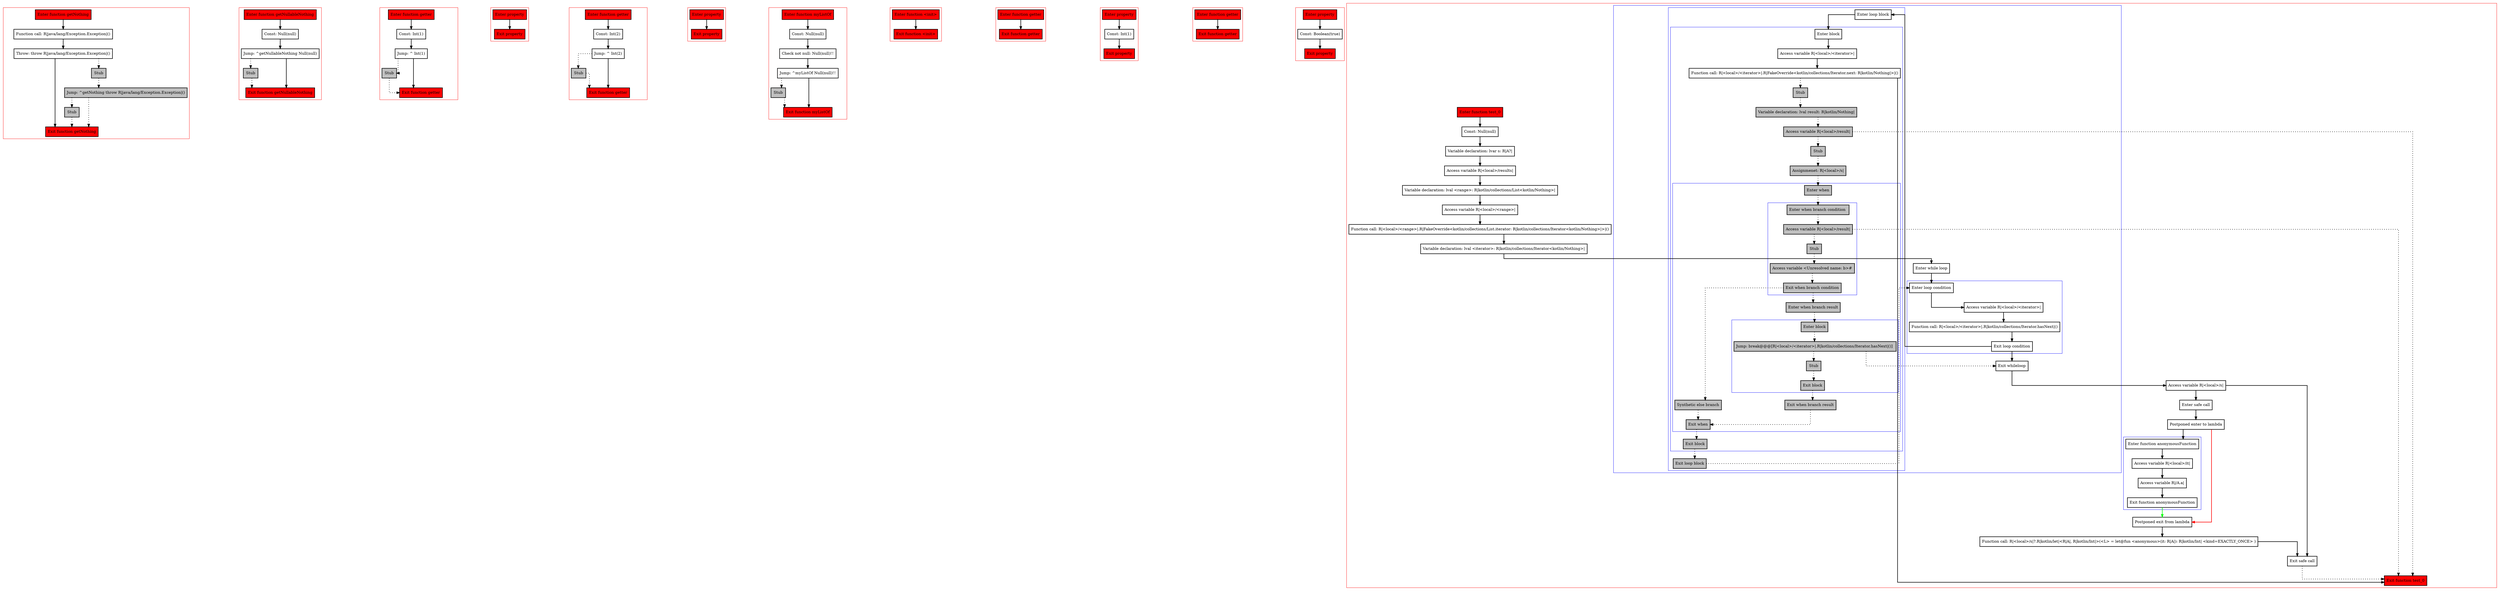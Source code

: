 digraph smartcastToNothing_kt {
    graph [splines=ortho nodesep=3]
    node [shape=box penwidth=2]
    edge [penwidth=2]

    subgraph cluster_0 {
        color=red
        0 [label="Enter function getNothing" style="filled" fillcolor=red];
        1 [label="Function call: R|java/lang/Exception.Exception|()"];
        2 [label="Throw: throw R|java/lang/Exception.Exception|()"];
        3 [label="Stub" style="filled" fillcolor=gray];
        4 [label="Jump: ^getNothing throw R|java/lang/Exception.Exception|()" style="filled" fillcolor=gray];
        5 [label="Stub" style="filled" fillcolor=gray];
        6 [label="Exit function getNothing" style="filled" fillcolor=red];
    }

    0 -> {1};
    1 -> {2};
    2 -> {6};
    2 -> {3} [style=dotted];
    3 -> {4} [style=dotted];
    4 -> {6 5} [style=dotted];
    5 -> {6} [style=dotted];

    subgraph cluster_1 {
        color=red
        7 [label="Enter function getNullableNothing" style="filled" fillcolor=red];
        8 [label="Const: Null(null)"];
        9 [label="Jump: ^getNullableNothing Null(null)"];
        10 [label="Stub" style="filled" fillcolor=gray];
        11 [label="Exit function getNullableNothing" style="filled" fillcolor=red];
    }

    7 -> {8};
    8 -> {9};
    9 -> {11};
    9 -> {10} [style=dotted];
    10 -> {11} [style=dotted];

    subgraph cluster_2 {
        color=red
        12 [label="Enter function getter" style="filled" fillcolor=red];
        13 [label="Const: Int(1)"];
        14 [label="Jump: ^ Int(1)"];
        15 [label="Stub" style="filled" fillcolor=gray];
        16 [label="Exit function getter" style="filled" fillcolor=red];
    }

    12 -> {13};
    13 -> {14};
    14 -> {16};
    14 -> {15} [style=dotted];
    15 -> {16} [style=dotted];

    subgraph cluster_3 {
        color=red
        17 [label="Enter property" style="filled" fillcolor=red];
        18 [label="Exit property" style="filled" fillcolor=red];
    }

    17 -> {18};

    subgraph cluster_4 {
        color=red
        19 [label="Enter function getter" style="filled" fillcolor=red];
        20 [label="Const: Int(2)"];
        21 [label="Jump: ^ Int(2)"];
        22 [label="Stub" style="filled" fillcolor=gray];
        23 [label="Exit function getter" style="filled" fillcolor=red];
    }

    19 -> {20};
    20 -> {21};
    21 -> {23};
    21 -> {22} [style=dotted];
    22 -> {23} [style=dotted];

    subgraph cluster_5 {
        color=red
        24 [label="Enter property" style="filled" fillcolor=red];
        25 [label="Exit property" style="filled" fillcolor=red];
    }

    24 -> {25};

    subgraph cluster_6 {
        color=red
        26 [label="Enter function myListOf" style="filled" fillcolor=red];
        27 [label="Const: Null(null)"];
        28 [label="Check not null: Null(null)!!"];
        29 [label="Jump: ^myListOf Null(null)!!"];
        30 [label="Stub" style="filled" fillcolor=gray];
        31 [label="Exit function myListOf" style="filled" fillcolor=red];
    }

    26 -> {27};
    27 -> {28};
    28 -> {29};
    29 -> {31};
    29 -> {30} [style=dotted];
    30 -> {31} [style=dotted];

    subgraph cluster_7 {
        color=red
        32 [label="Enter function <init>" style="filled" fillcolor=red];
        33 [label="Exit function <init>" style="filled" fillcolor=red];
    }

    32 -> {33};

    subgraph cluster_8 {
        color=red
        34 [label="Enter function getter" style="filled" fillcolor=red];
        35 [label="Exit function getter" style="filled" fillcolor=red];
    }

    34 -> {35};

    subgraph cluster_9 {
        color=red
        36 [label="Enter property" style="filled" fillcolor=red];
        37 [label="Const: Int(1)"];
        38 [label="Exit property" style="filled" fillcolor=red];
    }

    36 -> {37};
    37 -> {38};

    subgraph cluster_10 {
        color=red
        39 [label="Enter function getter" style="filled" fillcolor=red];
        40 [label="Exit function getter" style="filled" fillcolor=red];
    }

    39 -> {40};

    subgraph cluster_11 {
        color=red
        41 [label="Enter property" style="filled" fillcolor=red];
        42 [label="Const: Boolean(true)"];
        43 [label="Exit property" style="filled" fillcolor=red];
    }

    41 -> {42};
    42 -> {43};

    subgraph cluster_12 {
        color=red
        44 [label="Enter function test_0" style="filled" fillcolor=red];
        45 [label="Const: Null(null)"];
        46 [label="Variable declaration: lvar s: R|A?|"];
        47 [label="Access variable R|<local>/results|"];
        48 [label="Variable declaration: lval <range>: R|kotlin/collections/List<kotlin/Nothing>|"];
        49 [label="Access variable R|<local>/<range>|"];
        50 [label="Function call: R|<local>/<range>|.R|FakeOverride<kotlin/collections/List.iterator: R|kotlin/collections/Iterator<kotlin/Nothing>|>|()"];
        51 [label="Variable declaration: lval <iterator>: R|kotlin/collections/Iterator<kotlin/Nothing>|"];
        subgraph cluster_13 {
            color=blue
            52 [label="Enter while loop"];
            subgraph cluster_14 {
                color=blue
                53 [label="Enter loop condition"];
                54 [label="Access variable R|<local>/<iterator>|"];
                55 [label="Function call: R|<local>/<iterator>|.R|kotlin/collections/Iterator.hasNext|()"];
                56 [label="Exit loop condition"];
            }
            subgraph cluster_15 {
                color=blue
                57 [label="Enter loop block"];
                subgraph cluster_16 {
                    color=blue
                    58 [label="Enter block"];
                    59 [label="Access variable R|<local>/<iterator>|"];
                    60 [label="Function call: R|<local>/<iterator>|.R|FakeOverride<kotlin/collections/Iterator.next: R|kotlin/Nothing|>|()"];
                    61 [label="Stub" style="filled" fillcolor=gray];
                    62 [label="Variable declaration: lval result: R|kotlin/Nothing|" style="filled" fillcolor=gray];
                    63 [label="Access variable R|<local>/result|" style="filled" fillcolor=gray];
                    64 [label="Stub" style="filled" fillcolor=gray];
                    65 [label="Assignmenet: R|<local>/s|" style="filled" fillcolor=gray];
                    subgraph cluster_17 {
                        color=blue
                        66 [label="Enter when" style="filled" fillcolor=gray];
                        subgraph cluster_18 {
                            color=blue
                            67 [label="Enter when branch condition " style="filled" fillcolor=gray];
                            68 [label="Access variable R|<local>/result|" style="filled" fillcolor=gray];
                            69 [label="Stub" style="filled" fillcolor=gray];
                            70 [label="Access variable <Unresolved name: b>#" style="filled" fillcolor=gray];
                            71 [label="Exit when branch condition" style="filled" fillcolor=gray];
                        }
                        72 [label="Synthetic else branch" style="filled" fillcolor=gray];
                        73 [label="Enter when branch result" style="filled" fillcolor=gray];
                        subgraph cluster_19 {
                            color=blue
                            74 [label="Enter block" style="filled" fillcolor=gray];
                            75 [label="Jump: break@@@[R|<local>/<iterator>|.R|kotlin/collections/Iterator.hasNext|()] " style="filled" fillcolor=gray];
                            76 [label="Stub" style="filled" fillcolor=gray];
                            77 [label="Exit block" style="filled" fillcolor=gray];
                        }
                        78 [label="Exit when branch result" style="filled" fillcolor=gray];
                        79 [label="Exit when" style="filled" fillcolor=gray];
                    }
                    80 [label="Exit block" style="filled" fillcolor=gray];
                }
                81 [label="Exit loop block" style="filled" fillcolor=gray];
            }
            82 [label="Exit whileloop"];
        }
        83 [label="Access variable R|<local>/s|"];
        84 [label="Enter safe call"];
        85 [label="Postponed enter to lambda"];
        subgraph cluster_20 {
            color=blue
            86 [label="Enter function anonymousFunction"];
            87 [label="Access variable R|<local>/it|"];
            88 [label="Access variable R|/A.a|"];
            89 [label="Exit function anonymousFunction"];
        }
        90 [label="Postponed exit from lambda"];
        91 [label="Function call: R|<local>/s|?.R|kotlin/let|<R|A|, R|kotlin/Int|>(<L> = let@fun <anonymous>(it: R|A|): R|kotlin/Int| <kind=EXACTLY_ONCE> )"];
        92 [label="Exit safe call"];
        93 [label="Exit function test_0" style="filled" fillcolor=red];
    }

    44 -> {45};
    45 -> {46};
    46 -> {47};
    47 -> {48};
    48 -> {49};
    49 -> {50};
    50 -> {51};
    51 -> {52};
    52 -> {53};
    53 -> {54};
    54 -> {55};
    55 -> {56};
    56 -> {82 57};
    57 -> {58};
    58 -> {59};
    59 -> {60};
    60 -> {93};
    60 -> {61} [style=dotted];
    61 -> {62} [style=dotted];
    62 -> {63} [style=dotted];
    63 -> {93 64} [style=dotted];
    64 -> {65} [style=dotted];
    65 -> {66} [style=dotted];
    66 -> {67} [style=dotted];
    67 -> {68} [style=dotted];
    68 -> {93 69} [style=dotted];
    69 -> {70} [style=dotted];
    70 -> {71} [style=dotted];
    71 -> {73 72} [style=dotted];
    72 -> {79} [style=dotted];
    73 -> {74} [style=dotted];
    74 -> {75} [style=dotted];
    75 -> {82 76} [style=dotted];
    76 -> {77} [style=dotted];
    77 -> {78} [style=dotted];
    78 -> {79} [style=dotted];
    79 -> {80} [style=dotted];
    80 -> {81} [style=dotted];
    81 -> {53} [style=dotted];
    82 -> {83};
    83 -> {84 92};
    84 -> {85};
    85 -> {86};
    85 -> {90} [color=red];
    86 -> {87};
    87 -> {88};
    88 -> {89};
    89 -> {90} [color=green];
    90 -> {91};
    91 -> {92};
    92 -> {93} [style=dotted];

}
